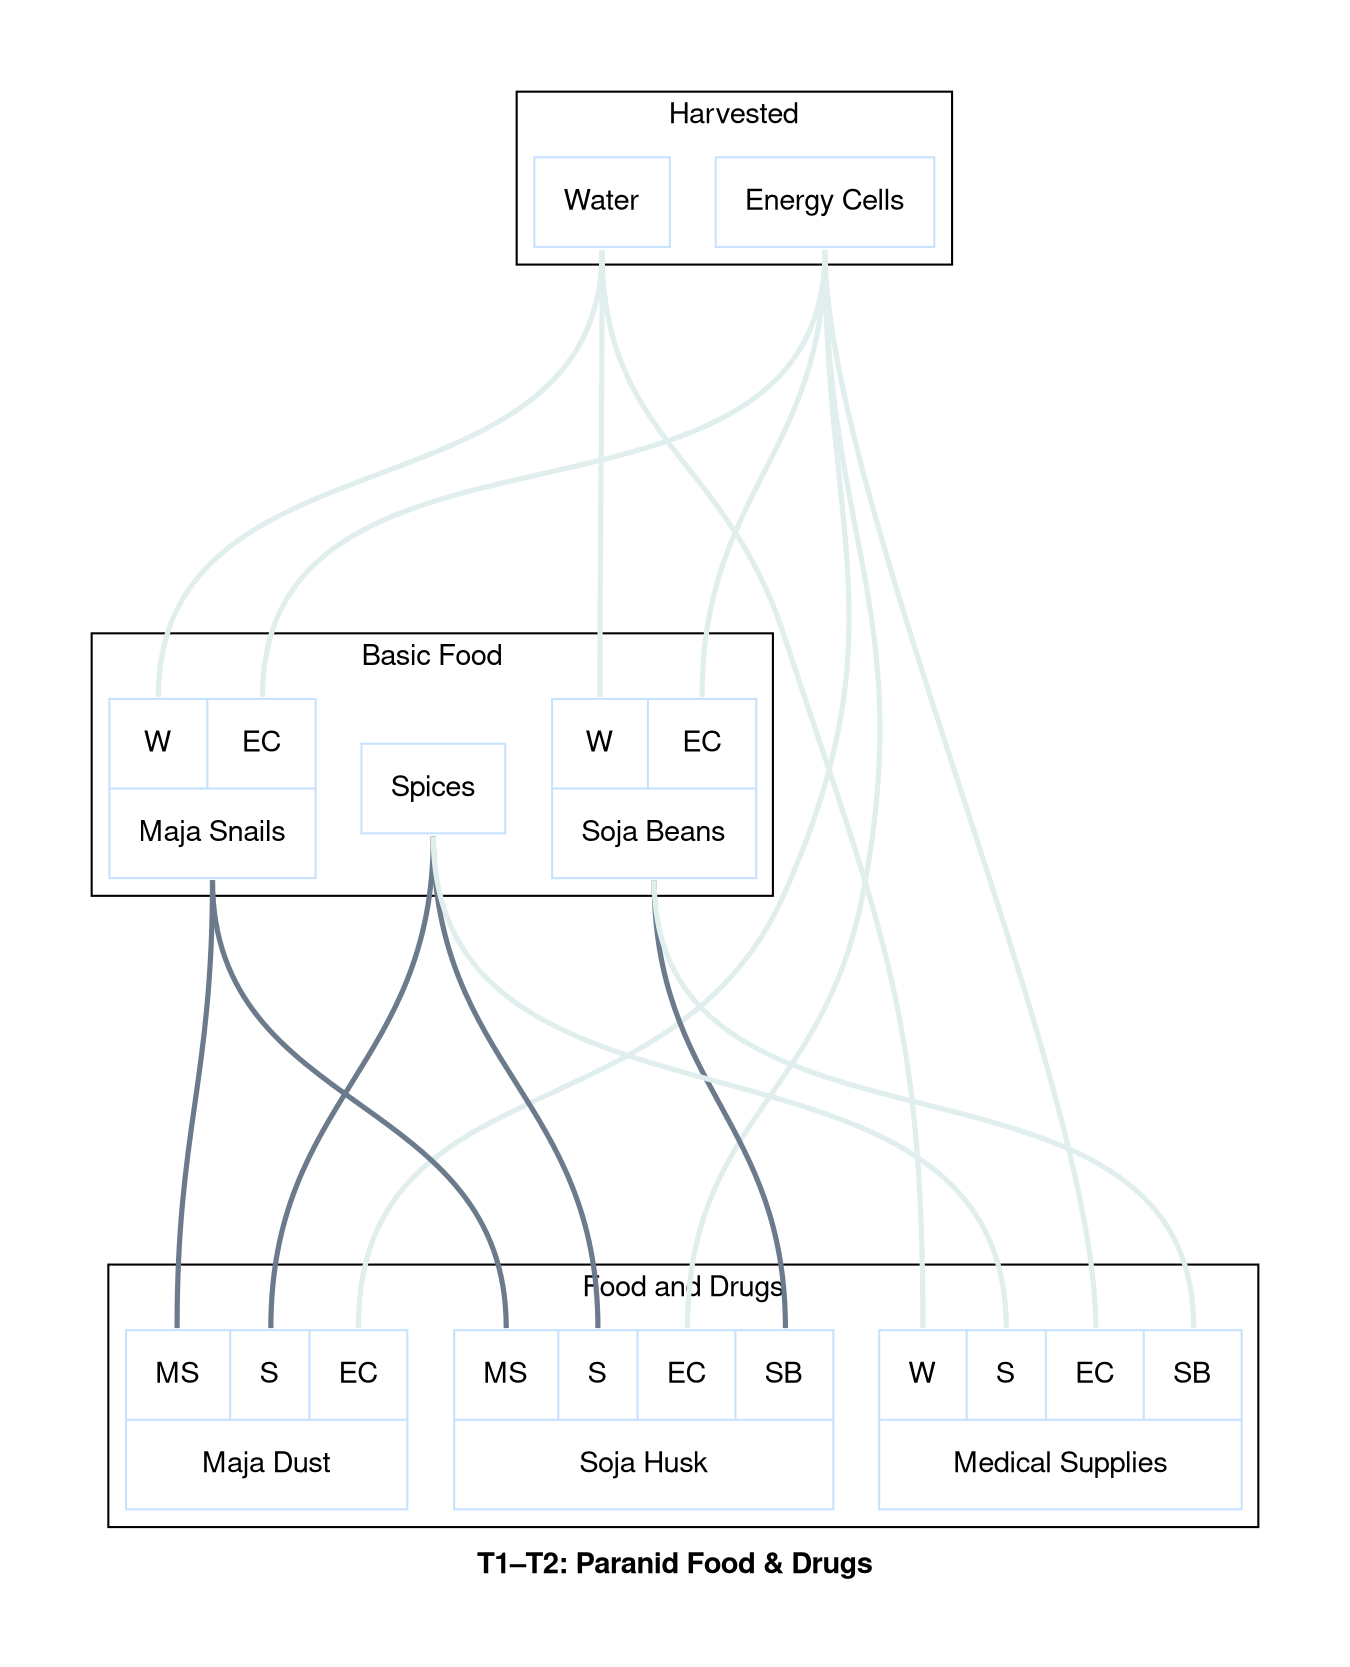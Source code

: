graph "X4 Economy" {
	edge [arrowType=normal]
	compound=true fontname="Helvetica,Arial,sans-serif"
	label=<<b>T1–T2: Paranid Food &amp; Drugs</b>>
	graph [nodesep=0.3 pad=0.5 ranksep=3]
	node [color=slategray1 fontname="Helvetica,Arial,sans-serif" margin=0.2 penwidth=1 shape=box]
	edge [arrowhead=normal arrowtype=normal fontname="Helvetica,Arial,sans-serif" headport=n penwidth=2.5 tailport=s]
	subgraph 0 {
		cluster=true label=Harvested
		water [label="{<output> Water}" colour=lightsteelblue2 shape=record]
		energy_cells [label="{<output> Energy Cells}" colour=lightsteelblue2 shape=record]
	}
	subgraph 1 {
		cluster=true label="Basic Food"
		maja_snails [label="{{<water> W|<energy_cells> EC}|<output> Maja Snails}" colour=lightsteelblue2 shape=record]
		soja_beans [label="{{<water> W|<energy_cells> EC}|<output> Soja Beans}" colour=lightsteelblue2 shape=record]
		spices [label="{<output> Spices}" colour=lightsteelblue2 shape=record]
	}
	subgraph 2 {
		cluster=true label="Food and Drugs"
		maja_dust [label="{{<maja_snails> MS|<spices> S|<energy_cells> EC}|<output> Maja Dust}" colour=lightsteelblue2 shape=record]
		soja_husk [label="{{<maja_snails> MS|<spices> S|<energy_cells> EC|<soja_beans> SB}|<output> Soja Husk}" colour=lightsteelblue2 shape=record]
		medical_supplies [label="{{<water> W|<spices> S|<energy_cells> EC|<soja_beans> SB}|<output> Medical Supplies}" colour=lightsteelblue2 shape=record]
	}
	energy_cells:output:s -- maja_snails:energy_cells:n [color=azure2]
	water:output:s -- maja_snails:water:n [color=azure2]
	energy_cells:output:s -- soja_beans:energy_cells:n [color=azure2]
	water:output:s -- soja_beans:water:n [color=azure2]
	energy_cells:output:s -- maja_dust:energy_cells:n [color=azure2]
	maja_snails:output:s -- maja_dust:maja_snails:n [color=slategray4]
	spices:output:s -- maja_dust:spices:n [color=slategray4]
	energy_cells:output:s -- soja_husk:energy_cells:n [color=azure2]
	maja_snails:output:s -- soja_husk:maja_snails:n [color=slategray4]
	soja_beans:output:s -- soja_husk:soja_beans:n [color=slategray4]
	spices:output:s -- soja_husk:spices:n [color=slategray4]
	energy_cells:output:s -- medical_supplies:energy_cells:n [color=azure2]
	soja_beans:output:s -- medical_supplies:soja_beans:n [color=azure2]
	spices:output:s -- medical_supplies:spices:n [color=azure2]
	water:output:s -- medical_supplies:water:n [color=azure2]
}
